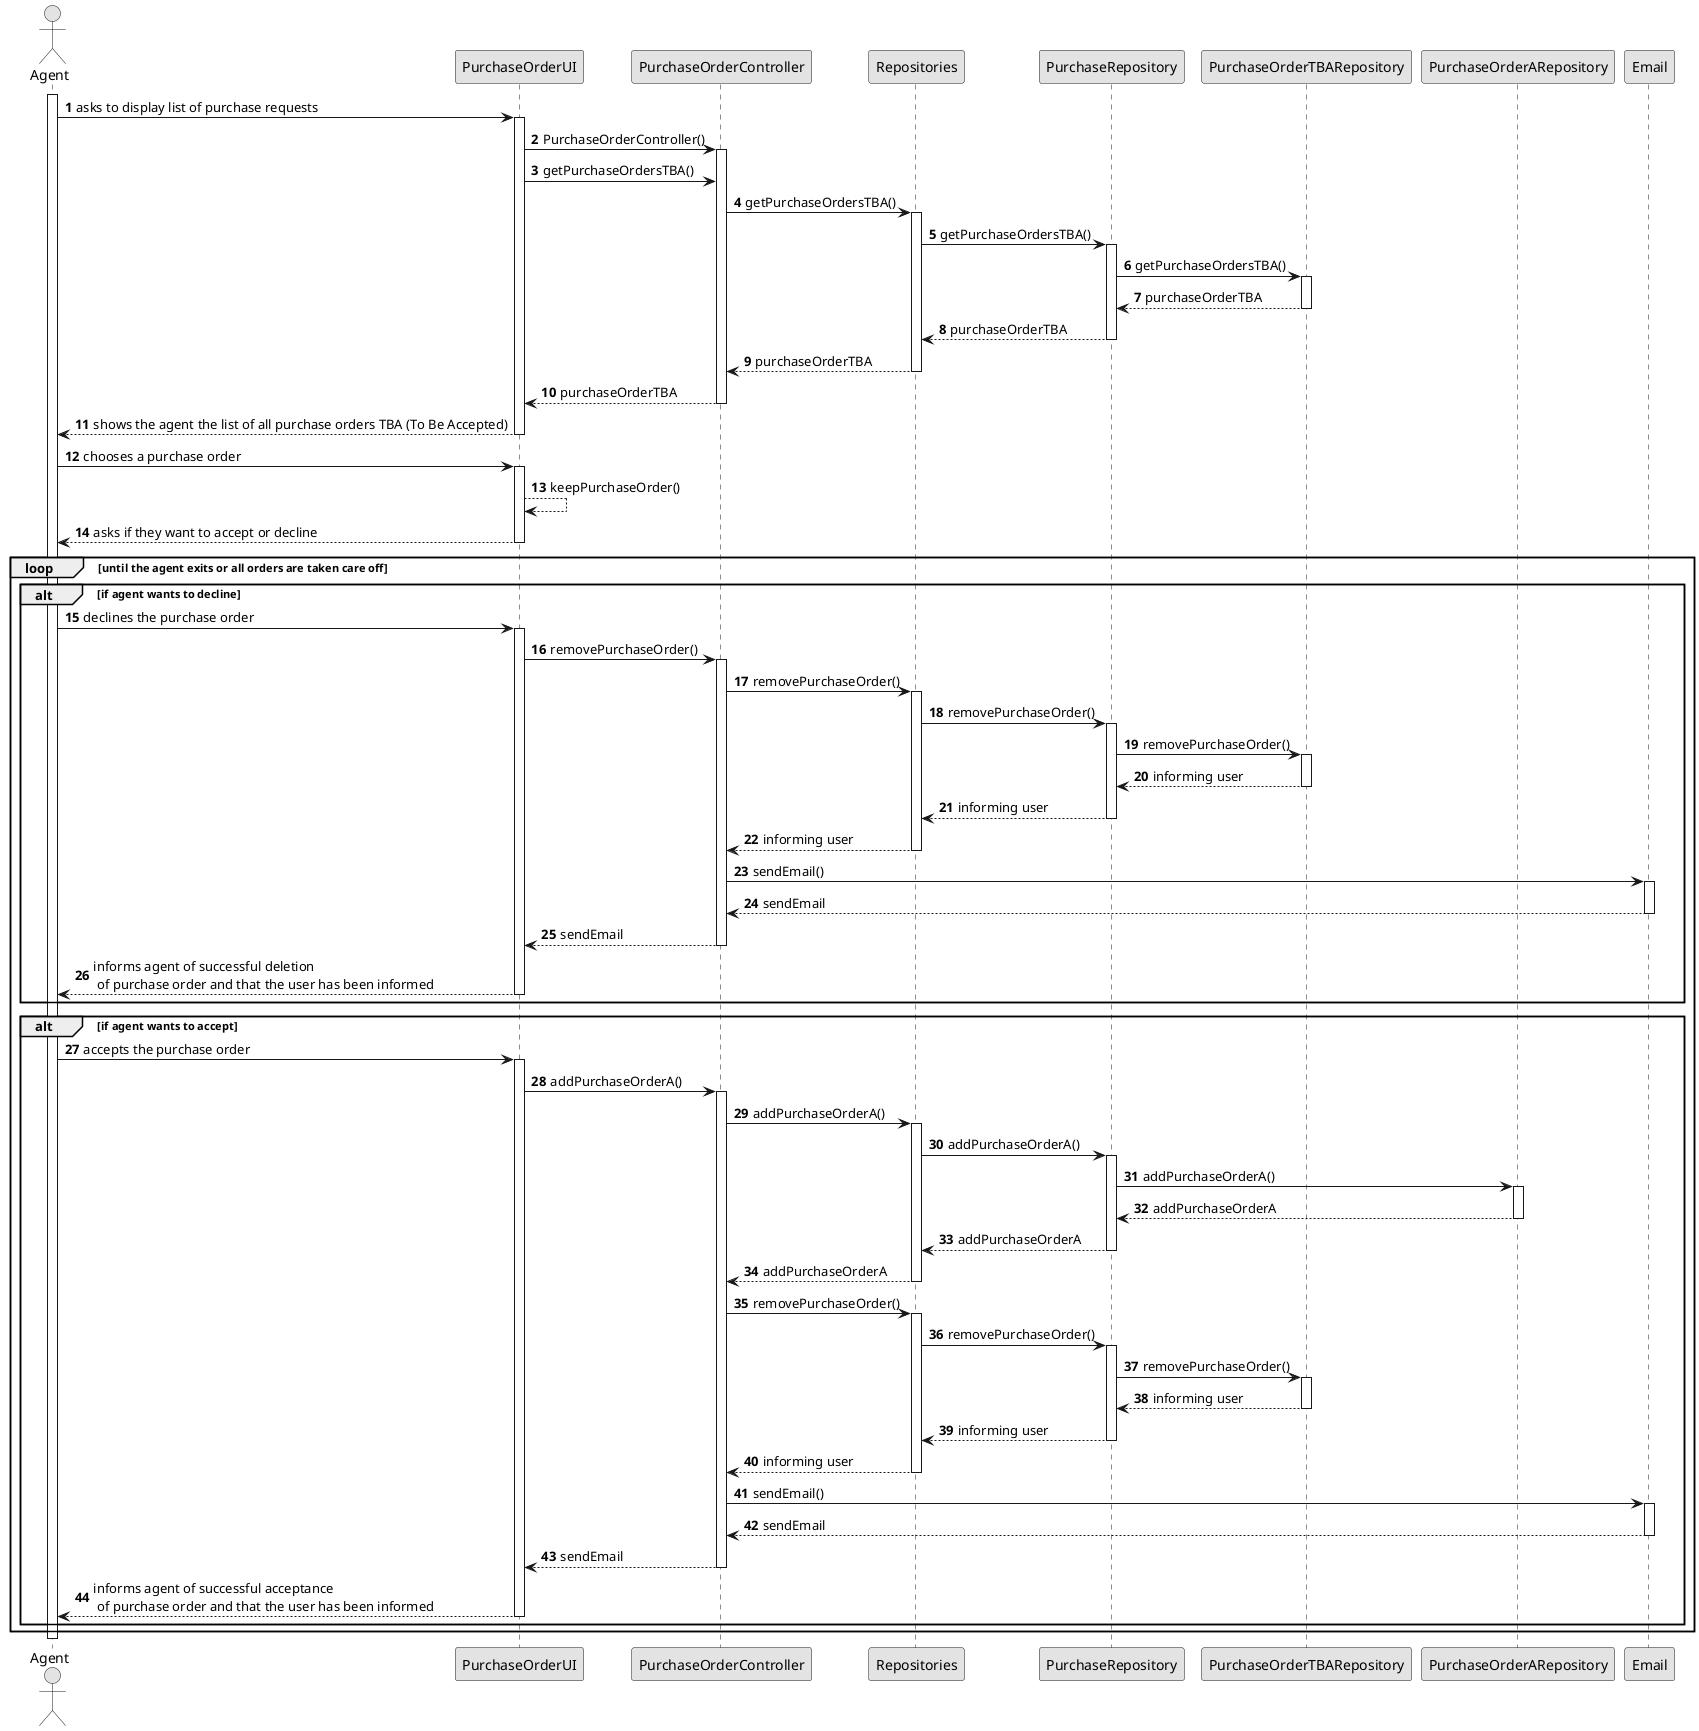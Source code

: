 @startuml
skinparam monochrome true
skinparam packageStyle rectangle
skinparam shadowing false

autonumber

'hide footbox
actor Agent as AGENT
participant PurchaseOrderUI as UI
participant PurchaseOrderController as CTRL
participant Repositories as REP
participant PurchaseRepository as PREP
participant PurchaseOrderTBARepository as TBAREP
participant PurchaseOrderARepository as AREP
participant Email as EMAIL

activate AGENT

    AGENT -> UI : asks to display list of purchase requests

    activate UI

        UI -> CTRL : PurchaseOrderController()

        activate CTRL

        UI -> CTRL : getPurchaseOrdersTBA()

            CTRL -> REP : getPurchaseOrdersTBA()

            activate REP

                REP -> PREP : getPurchaseOrdersTBA()

                activate PREP

                    PREP -> TBAREP : getPurchaseOrdersTBA()

                    activate TBAREP

                        TBAREP --> PREP : purchaseOrderTBA

                    deactivate TBAREP

                    PREP --> REP : purchaseOrderTBA

                deactivate PREP

                REP --> CTRL : purchaseOrderTBA

            deactivate REP

            CTRL --> UI : purchaseOrderTBA

        deactivate CTRL

        UI --> AGENT : shows the agent the list of all purchase orders TBA (To Be Accepted)

    deactivate UI

    AGENT -> UI : chooses a purchase order

    activate UI

        UI --> UI : keepPurchaseOrder()
        UI --> AGENT : asks if they want to accept or decline

    deactivate UI

    loop until the agent exits or all orders are taken care off

    alt if agent wants to decline

    AGENT -> UI : declines the purchase order

    activate UI

        UI -> CTRL : removePurchaseOrder()

        activate CTRL

            CTRL -> REP : removePurchaseOrder()

            activate REP

                REP -> PREP : removePurchaseOrder()

                activate PREP

                    PREP -> TBAREP : removePurchaseOrder()

                    activate TBAREP

                        TBAREP --> PREP : informing user

                    deactivate TBAREP

                    PREP --> REP : informing user

                deactivate PREP

                REP --> CTRL : informing user

            deactivate REP

            CTRL -> EMAIL : sendEmail()

            activate EMAIL

                EMAIL --> CTRL : sendEmail

            deactivate EMAIL

            CTRL --> UI : sendEmail

        deactivate CTRL

        UI --> AGENT : informs agent of successful deletion\n of purchase order and that the user has been informed

    deactivate UI

    end

    alt if agent wants to accept

        AGENT -> UI : accepts the purchase order

        activate UI

            UI -> CTRL : addPurchaseOrderA()

            activate CTRL

                CTRL -> REP : addPurchaseOrderA()

                activate REP

                    REP -> PREP : addPurchaseOrderA()

                    activate PREP

                        PREP -> AREP : addPurchaseOrderA()

                        activate AREP

                            AREP --> PREP : addPurchaseOrderA

                        deactivate AREP

                        PREP --> REP : addPurchaseOrderA

                    deactivate PREP

                    REP --> CTRL : addPurchaseOrderA

                deactivate REP

                CTRL -> REP : removePurchaseOrder()

                activate REP

                    REP -> PREP : removePurchaseOrder()

                    activate PREP

                        PREP -> TBAREP : removePurchaseOrder()

                        activate TBAREP

                            TBAREP --> PREP : informing user

                        deactivate TBAREP

                        PREP --> REP : informing user

                    deactivate PREP

                    REP --> CTRL : informing user

                deactivate REP

                CTRL -> EMAIL : sendEmail()

                activate EMAIL

                    EMAIL --> CTRL : sendEmail

                deactivate EMAIL

                CTRL --> UI : sendEmail

            deactivate CTRL

            UI --> AGENT : informs agent of successful acceptance\n of purchase order and that the user has been informed

        deactivate UI

        end
        end

deactivate AGENT

@enduml